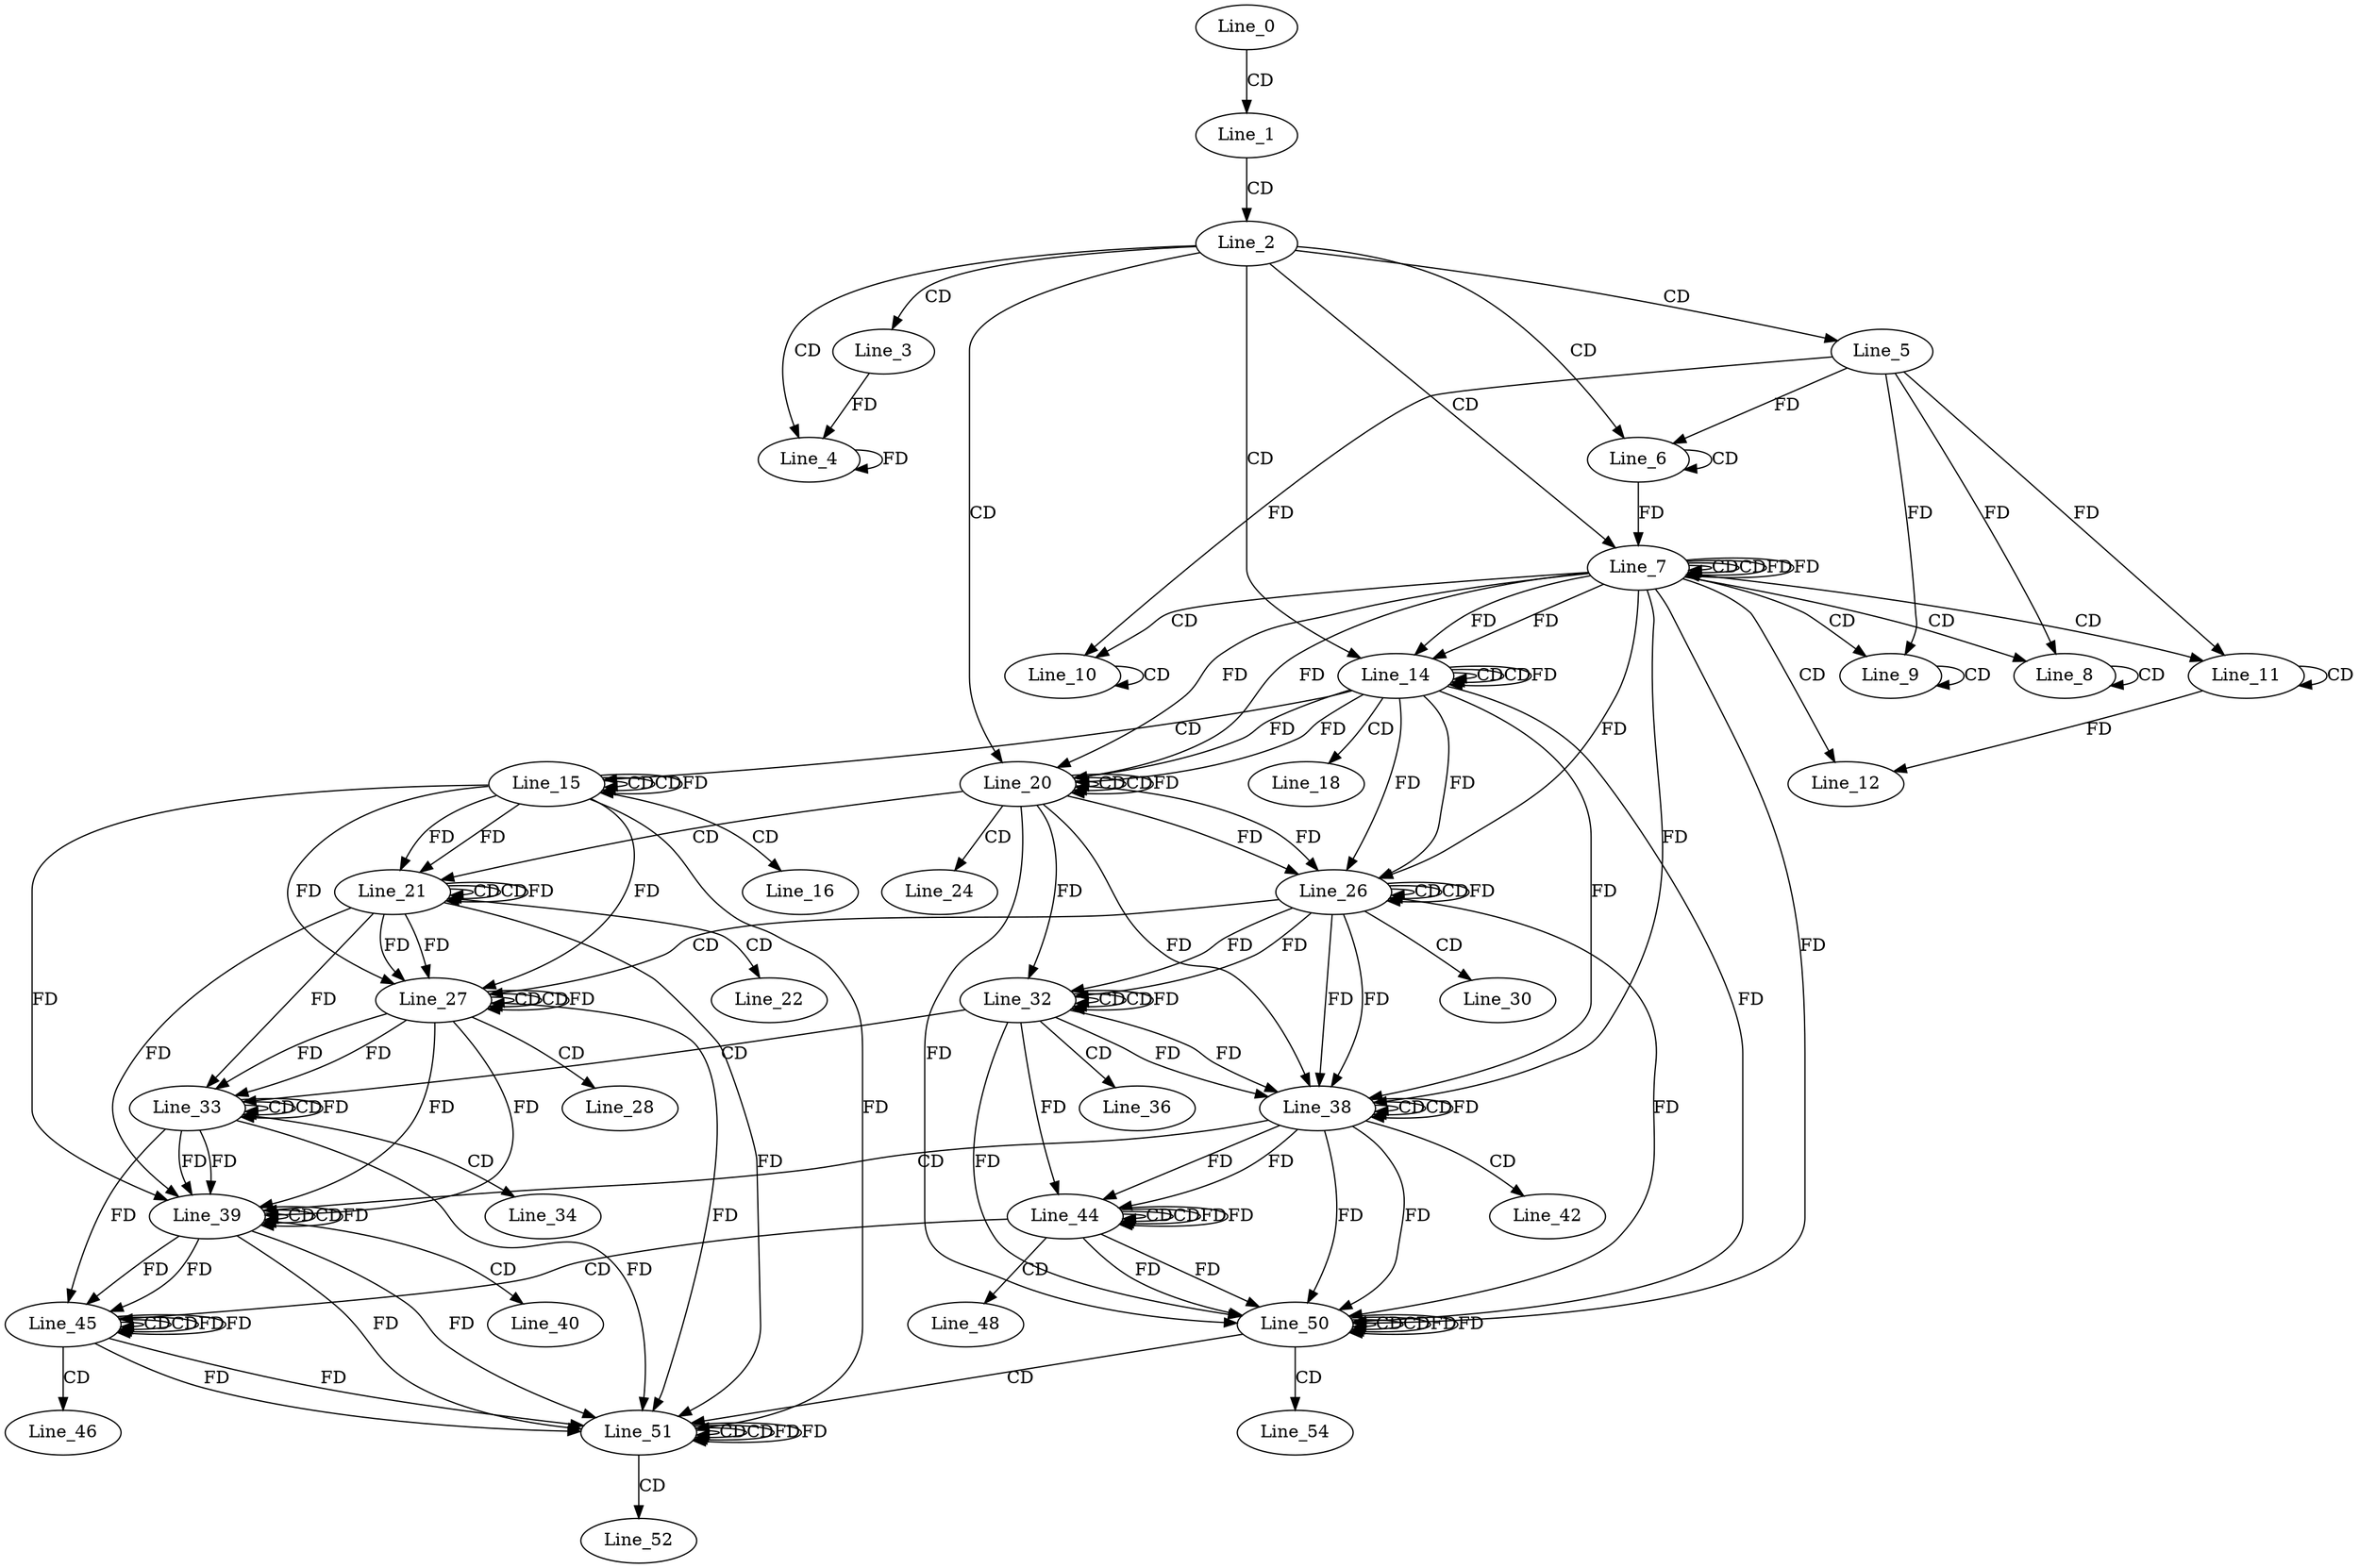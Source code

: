 digraph G {
  Line_0;
  Line_1;
  Line_2;
  Line_3;
  Line_4;
  Line_5;
  Line_6;
  Line_6;
  Line_7;
  Line_7;
  Line_7;
  Line_8;
  Line_8;
  Line_9;
  Line_9;
  Line_10;
  Line_10;
  Line_11;
  Line_11;
  Line_12;
  Line_14;
  Line_14;
  Line_14;
  Line_15;
  Line_15;
  Line_15;
  Line_16;
  Line_18;
  Line_20;
  Line_20;
  Line_20;
  Line_21;
  Line_21;
  Line_21;
  Line_22;
  Line_24;
  Line_26;
  Line_26;
  Line_26;
  Line_27;
  Line_27;
  Line_27;
  Line_28;
  Line_30;
  Line_32;
  Line_32;
  Line_32;
  Line_33;
  Line_33;
  Line_33;
  Line_34;
  Line_36;
  Line_38;
  Line_38;
  Line_38;
  Line_39;
  Line_39;
  Line_39;
  Line_40;
  Line_42;
  Line_44;
  Line_44;
  Line_44;
  Line_45;
  Line_45;
  Line_45;
  Line_46;
  Line_48;
  Line_50;
  Line_50;
  Line_50;
  Line_51;
  Line_51;
  Line_51;
  Line_52;
  Line_54;
  Line_0 -> Line_1 [ label="CD" ];
  Line_1 -> Line_2 [ label="CD" ];
  Line_2 -> Line_3 [ label="CD" ];
  Line_2 -> Line_4 [ label="CD" ];
  Line_3 -> Line_4 [ label="FD" ];
  Line_4 -> Line_4 [ label="FD" ];
  Line_2 -> Line_5 [ label="CD" ];
  Line_2 -> Line_6 [ label="CD" ];
  Line_6 -> Line_6 [ label="CD" ];
  Line_5 -> Line_6 [ label="FD" ];
  Line_2 -> Line_7 [ label="CD" ];
  Line_7 -> Line_7 [ label="CD" ];
  Line_6 -> Line_7 [ label="FD" ];
  Line_7 -> Line_7 [ label="CD" ];
  Line_7 -> Line_7 [ label="FD" ];
  Line_7 -> Line_8 [ label="CD" ];
  Line_8 -> Line_8 [ label="CD" ];
  Line_5 -> Line_8 [ label="FD" ];
  Line_7 -> Line_9 [ label="CD" ];
  Line_9 -> Line_9 [ label="CD" ];
  Line_5 -> Line_9 [ label="FD" ];
  Line_7 -> Line_10 [ label="CD" ];
  Line_10 -> Line_10 [ label="CD" ];
  Line_5 -> Line_10 [ label="FD" ];
  Line_7 -> Line_11 [ label="CD" ];
  Line_11 -> Line_11 [ label="CD" ];
  Line_5 -> Line_11 [ label="FD" ];
  Line_7 -> Line_12 [ label="CD" ];
  Line_11 -> Line_12 [ label="FD" ];
  Line_2 -> Line_14 [ label="CD" ];
  Line_14 -> Line_14 [ label="CD" ];
  Line_7 -> Line_14 [ label="FD" ];
  Line_14 -> Line_14 [ label="CD" ];
  Line_14 -> Line_14 [ label="FD" ];
  Line_7 -> Line_14 [ label="FD" ];
  Line_14 -> Line_15 [ label="CD" ];
  Line_15 -> Line_15 [ label="CD" ];
  Line_15 -> Line_15 [ label="CD" ];
  Line_15 -> Line_15 [ label="FD" ];
  Line_15 -> Line_16 [ label="CD" ];
  Line_14 -> Line_18 [ label="CD" ];
  Line_2 -> Line_20 [ label="CD" ];
  Line_20 -> Line_20 [ label="CD" ];
  Line_14 -> Line_20 [ label="FD" ];
  Line_7 -> Line_20 [ label="FD" ];
  Line_20 -> Line_20 [ label="CD" ];
  Line_20 -> Line_20 [ label="FD" ];
  Line_14 -> Line_20 [ label="FD" ];
  Line_7 -> Line_20 [ label="FD" ];
  Line_20 -> Line_21 [ label="CD" ];
  Line_21 -> Line_21 [ label="CD" ];
  Line_15 -> Line_21 [ label="FD" ];
  Line_21 -> Line_21 [ label="CD" ];
  Line_21 -> Line_21 [ label="FD" ];
  Line_15 -> Line_21 [ label="FD" ];
  Line_21 -> Line_22 [ label="CD" ];
  Line_20 -> Line_24 [ label="CD" ];
  Line_26 -> Line_26 [ label="CD" ];
  Line_20 -> Line_26 [ label="FD" ];
  Line_14 -> Line_26 [ label="FD" ];
  Line_26 -> Line_26 [ label="CD" ];
  Line_26 -> Line_26 [ label="FD" ];
  Line_20 -> Line_26 [ label="FD" ];
  Line_14 -> Line_26 [ label="FD" ];
  Line_7 -> Line_26 [ label="FD" ];
  Line_26 -> Line_27 [ label="CD" ];
  Line_27 -> Line_27 [ label="CD" ];
  Line_21 -> Line_27 [ label="FD" ];
  Line_15 -> Line_27 [ label="FD" ];
  Line_27 -> Line_27 [ label="CD" ];
  Line_27 -> Line_27 [ label="FD" ];
  Line_21 -> Line_27 [ label="FD" ];
  Line_15 -> Line_27 [ label="FD" ];
  Line_27 -> Line_28 [ label="CD" ];
  Line_26 -> Line_30 [ label="CD" ];
  Line_32 -> Line_32 [ label="CD" ];
  Line_26 -> Line_32 [ label="FD" ];
  Line_20 -> Line_32 [ label="FD" ];
  Line_32 -> Line_32 [ label="CD" ];
  Line_32 -> Line_32 [ label="FD" ];
  Line_26 -> Line_32 [ label="FD" ];
  Line_32 -> Line_33 [ label="CD" ];
  Line_33 -> Line_33 [ label="CD" ];
  Line_27 -> Line_33 [ label="FD" ];
  Line_21 -> Line_33 [ label="FD" ];
  Line_33 -> Line_33 [ label="CD" ];
  Line_33 -> Line_33 [ label="FD" ];
  Line_27 -> Line_33 [ label="FD" ];
  Line_33 -> Line_34 [ label="CD" ];
  Line_32 -> Line_36 [ label="CD" ];
  Line_38 -> Line_38 [ label="CD" ];
  Line_32 -> Line_38 [ label="FD" ];
  Line_26 -> Line_38 [ label="FD" ];
  Line_38 -> Line_38 [ label="CD" ];
  Line_38 -> Line_38 [ label="FD" ];
  Line_32 -> Line_38 [ label="FD" ];
  Line_26 -> Line_38 [ label="FD" ];
  Line_20 -> Line_38 [ label="FD" ];
  Line_14 -> Line_38 [ label="FD" ];
  Line_7 -> Line_38 [ label="FD" ];
  Line_38 -> Line_39 [ label="CD" ];
  Line_39 -> Line_39 [ label="CD" ];
  Line_33 -> Line_39 [ label="FD" ];
  Line_27 -> Line_39 [ label="FD" ];
  Line_39 -> Line_39 [ label="CD" ];
  Line_39 -> Line_39 [ label="FD" ];
  Line_33 -> Line_39 [ label="FD" ];
  Line_27 -> Line_39 [ label="FD" ];
  Line_21 -> Line_39 [ label="FD" ];
  Line_15 -> Line_39 [ label="FD" ];
  Line_39 -> Line_40 [ label="CD" ];
  Line_38 -> Line_42 [ label="CD" ];
  Line_44 -> Line_44 [ label="CD" ];
  Line_38 -> Line_44 [ label="FD" ];
  Line_32 -> Line_44 [ label="FD" ];
  Line_44 -> Line_44 [ label="CD" ];
  Line_44 -> Line_44 [ label="FD" ];
  Line_38 -> Line_44 [ label="FD" ];
  Line_44 -> Line_45 [ label="CD" ];
  Line_45 -> Line_45 [ label="CD" ];
  Line_39 -> Line_45 [ label="FD" ];
  Line_33 -> Line_45 [ label="FD" ];
  Line_45 -> Line_45 [ label="CD" ];
  Line_45 -> Line_45 [ label="FD" ];
  Line_39 -> Line_45 [ label="FD" ];
  Line_45 -> Line_46 [ label="CD" ];
  Line_44 -> Line_48 [ label="CD" ];
  Line_50 -> Line_50 [ label="CD" ];
  Line_44 -> Line_50 [ label="FD" ];
  Line_38 -> Line_50 [ label="FD" ];
  Line_50 -> Line_50 [ label="CD" ];
  Line_50 -> Line_50 [ label="FD" ];
  Line_44 -> Line_50 [ label="FD" ];
  Line_38 -> Line_50 [ label="FD" ];
  Line_32 -> Line_50 [ label="FD" ];
  Line_26 -> Line_50 [ label="FD" ];
  Line_20 -> Line_50 [ label="FD" ];
  Line_14 -> Line_50 [ label="FD" ];
  Line_7 -> Line_50 [ label="FD" ];
  Line_50 -> Line_51 [ label="CD" ];
  Line_51 -> Line_51 [ label="CD" ];
  Line_45 -> Line_51 [ label="FD" ];
  Line_39 -> Line_51 [ label="FD" ];
  Line_51 -> Line_51 [ label="CD" ];
  Line_51 -> Line_51 [ label="FD" ];
  Line_45 -> Line_51 [ label="FD" ];
  Line_39 -> Line_51 [ label="FD" ];
  Line_33 -> Line_51 [ label="FD" ];
  Line_27 -> Line_51 [ label="FD" ];
  Line_21 -> Line_51 [ label="FD" ];
  Line_15 -> Line_51 [ label="FD" ];
  Line_51 -> Line_52 [ label="CD" ];
  Line_50 -> Line_54 [ label="CD" ];
  Line_7 -> Line_7 [ label="FD" ];
  Line_44 -> Line_44 [ label="FD" ];
  Line_45 -> Line_45 [ label="FD" ];
  Line_50 -> Line_50 [ label="FD" ];
  Line_51 -> Line_51 [ label="FD" ];
}
